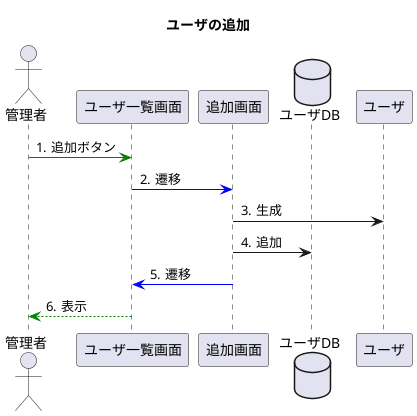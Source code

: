 @startuml
title ユーザの追加

autonumber "#."

actor 管理者
participant ユーザ一覧画面
participant 追加画面
database ユーザDB
participant ユーザ

管理者 -[#green]> ユーザ一覧画面:追加ボタン
ユーザ一覧画面 -[#blue]> 追加画面:遷移
追加画面 -> ユーザ:生成

追加画面 -> ユーザDB:追加
追加画面 -[#blue]> ユーザ一覧画面:遷移
ユーザ一覧画面 --[#green]> 管理者:表示
@enduml